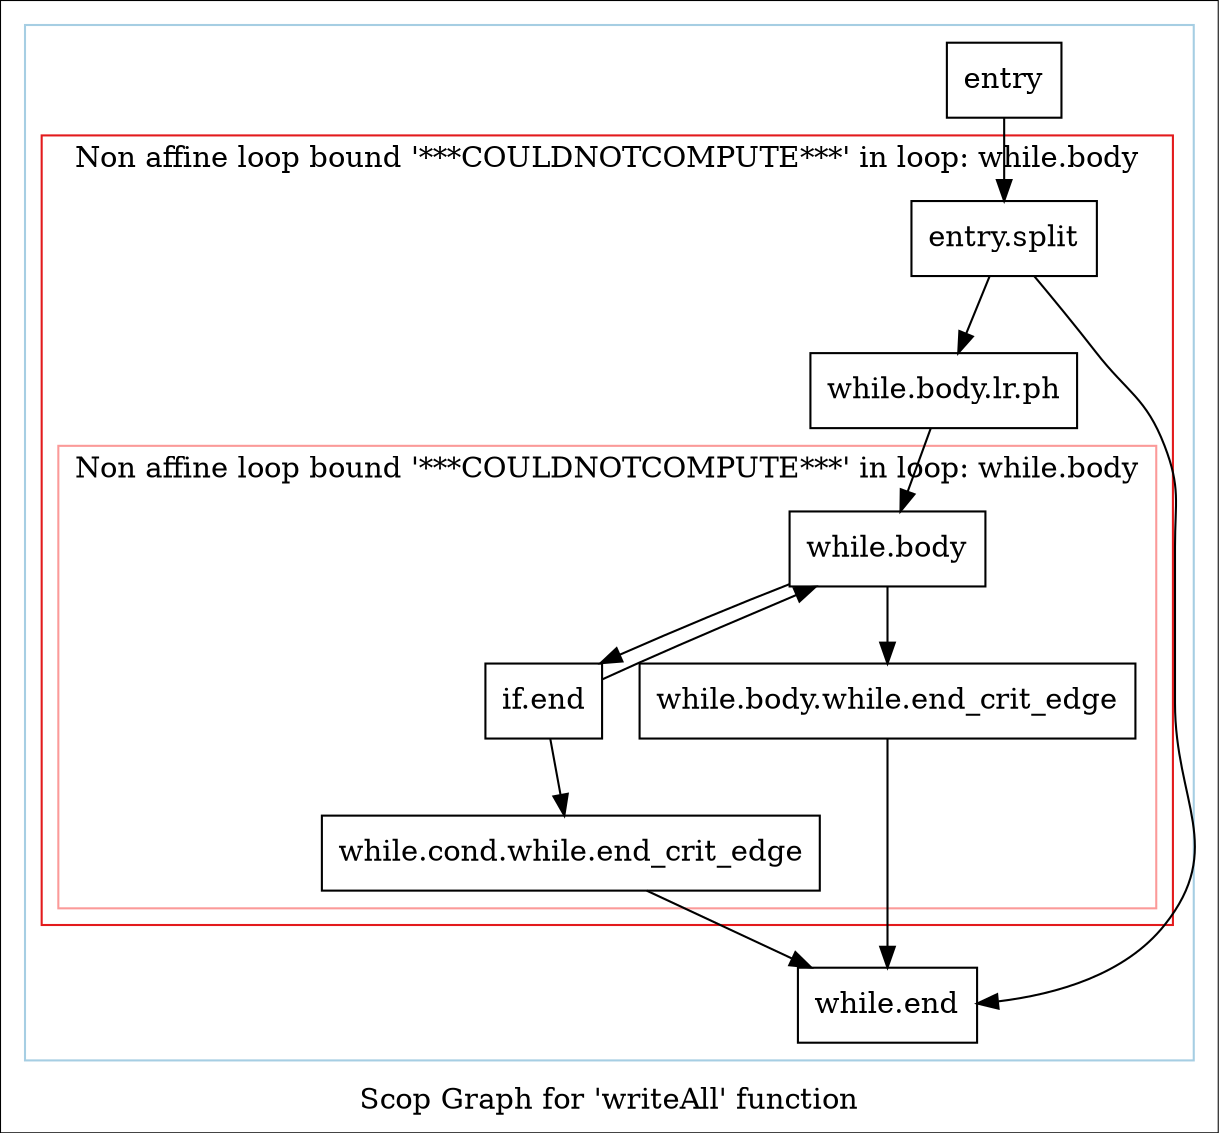 digraph "Scop Graph for 'writeAll' function" {
	label="Scop Graph for 'writeAll' function";

	Node0xd408910 [shape=record,label="{entry}"];
	Node0xd408910 -> Node0xd3be980;
	Node0xd3be980 [shape=record,label="{entry.split}"];
	Node0xd3be980 -> Node0xd39f780;
	Node0xd3be980 -> Node0xd40e200;
	Node0xd39f780 [shape=record,label="{while.end}"];
	Node0xd40e200 [shape=record,label="{while.body.lr.ph}"];
	Node0xd40e200 -> Node0xd3c4710;
	Node0xd3c4710 [shape=record,label="{while.body}"];
	Node0xd3c4710 -> Node0xd404760;
	Node0xd3c4710 -> Node0xd3ddbb0;
	Node0xd404760 [shape=record,label="{while.body.while.end_crit_edge}"];
	Node0xd404760 -> Node0xd39f780;
	Node0xd3ddbb0 [shape=record,label="{if.end}"];
	Node0xd3ddbb0 -> Node0xd3c4710[constraint=false];
	Node0xd3ddbb0 -> Node0xd3b0040;
	Node0xd3b0040 [shape=record,label="{while.cond.while.end_crit_edge}"];
	Node0xd3b0040 -> Node0xd39f780;
	colorscheme = "paired12"
        subgraph cluster_0xd41a0d0 {
          label = "";
          style = solid;
          color = 1
          subgraph cluster_0xd3bce90 {
            label = "Non affine loop bound '***COULDNOTCOMPUTE***' in loop: while.body";
            style = solid;
            color = 6
            subgraph cluster_0xd3bce10 {
              label = "Non affine loop bound '***COULDNOTCOMPUTE***' in loop: while.body";
              style = solid;
              color = 5
              Node0xd3c4710;
              Node0xd404760;
              Node0xd3ddbb0;
              Node0xd3b0040;
            }
            Node0xd3be980;
            Node0xd40e200;
          }
          Node0xd408910;
          Node0xd39f780;
        }
}
